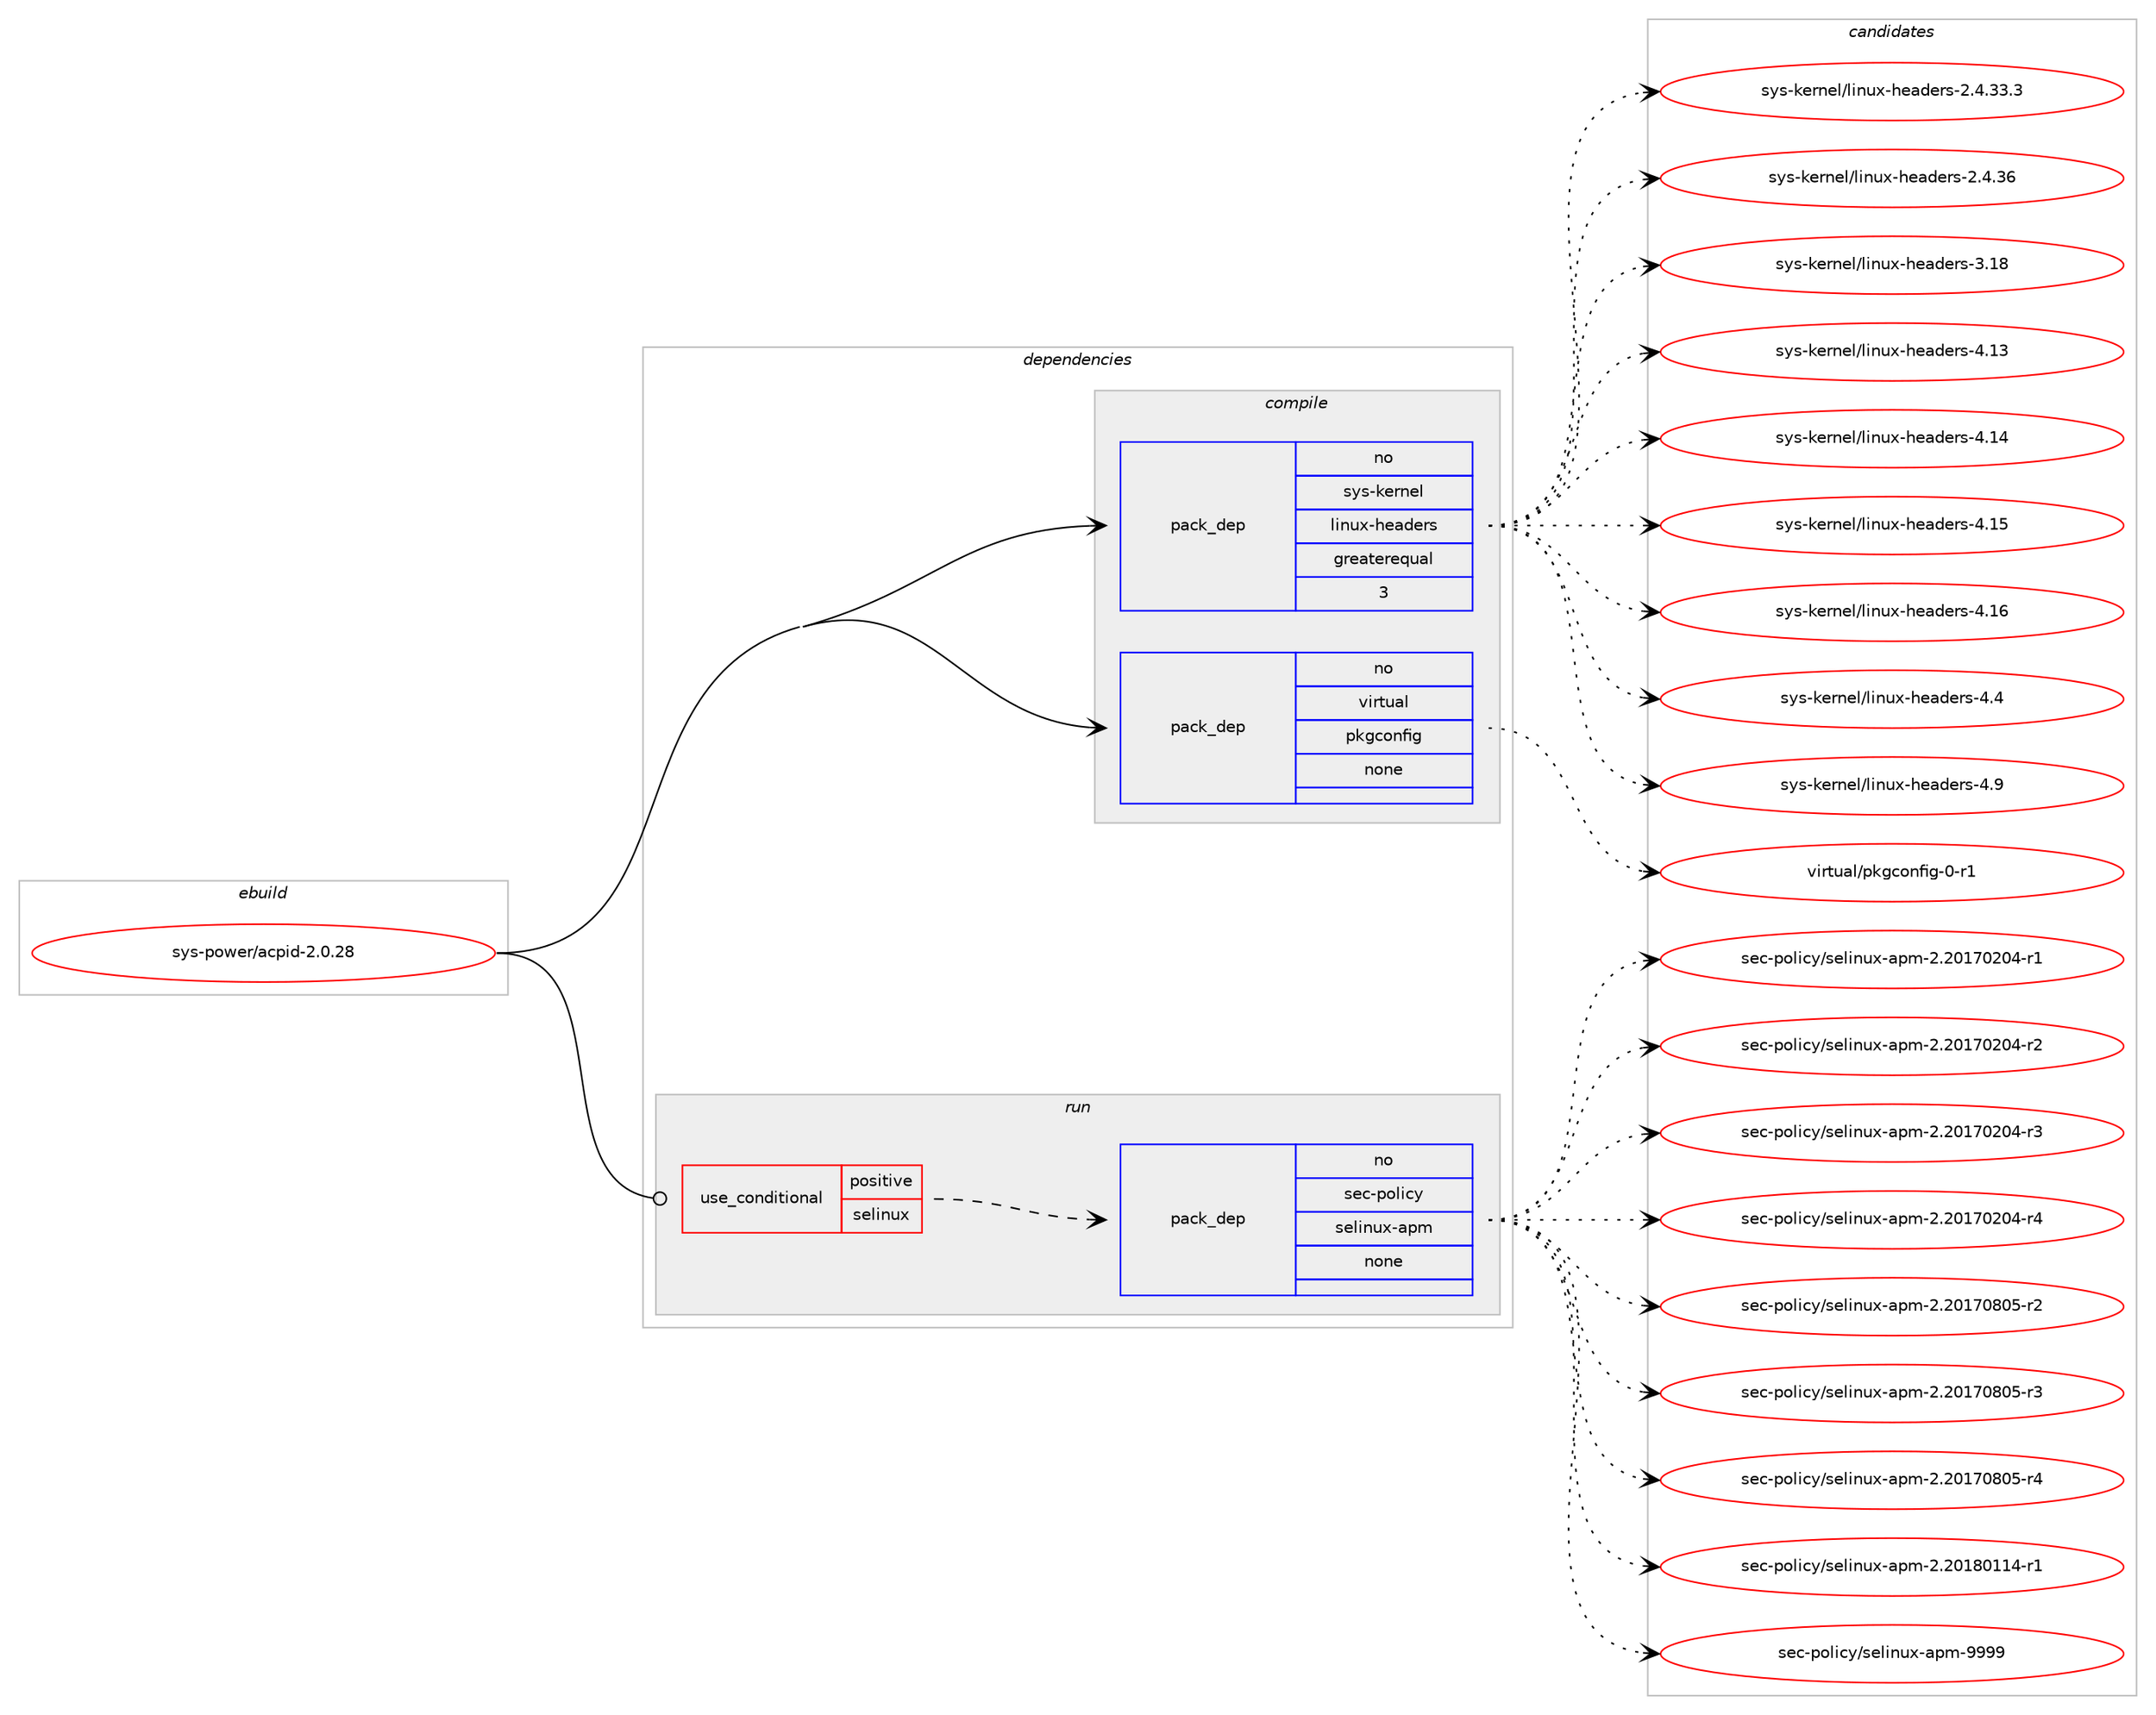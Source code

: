 digraph prolog {

# *************
# Graph options
# *************

newrank=true;
concentrate=true;
compound=true;
graph [rankdir=LR,fontname=Helvetica,fontsize=10,ranksep=1.5];#, ranksep=2.5, nodesep=0.2];
edge  [arrowhead=vee];
node  [fontname=Helvetica,fontsize=10];

# **********
# The ebuild
# **********

subgraph cluster_leftcol {
color=gray;
rank=same;
label=<<i>ebuild</i>>;
id [label="sys-power/acpid-2.0.28", color=red, width=4, href="../sys-power/acpid-2.0.28.svg"];
}

# ****************
# The dependencies
# ****************

subgraph cluster_midcol {
color=gray;
label=<<i>dependencies</i>>;
subgraph cluster_compile {
fillcolor="#eeeeee";
style=filled;
label=<<i>compile</i>>;
subgraph pack6355 {
dependency7197 [label=<<TABLE BORDER="0" CELLBORDER="1" CELLSPACING="0" CELLPADDING="4" WIDTH="220"><TR><TD ROWSPAN="6" CELLPADDING="30">pack_dep</TD></TR><TR><TD WIDTH="110">no</TD></TR><TR><TD>sys-kernel</TD></TR><TR><TD>linux-headers</TD></TR><TR><TD>greaterequal</TD></TR><TR><TD>3</TD></TR></TABLE>>, shape=none, color=blue];
}
id:e -> dependency7197:w [weight=20,style="solid",arrowhead="vee"];
subgraph pack6356 {
dependency7198 [label=<<TABLE BORDER="0" CELLBORDER="1" CELLSPACING="0" CELLPADDING="4" WIDTH="220"><TR><TD ROWSPAN="6" CELLPADDING="30">pack_dep</TD></TR><TR><TD WIDTH="110">no</TD></TR><TR><TD>virtual</TD></TR><TR><TD>pkgconfig</TD></TR><TR><TD>none</TD></TR><TR><TD></TD></TR></TABLE>>, shape=none, color=blue];
}
id:e -> dependency7198:w [weight=20,style="solid",arrowhead="vee"];
}
subgraph cluster_compileandrun {
fillcolor="#eeeeee";
style=filled;
label=<<i>compile and run</i>>;
}
subgraph cluster_run {
fillcolor="#eeeeee";
style=filled;
label=<<i>run</i>>;
subgraph cond770 {
dependency7199 [label=<<TABLE BORDER="0" CELLBORDER="1" CELLSPACING="0" CELLPADDING="4"><TR><TD ROWSPAN="3" CELLPADDING="10">use_conditional</TD></TR><TR><TD>positive</TD></TR><TR><TD>selinux</TD></TR></TABLE>>, shape=none, color=red];
subgraph pack6357 {
dependency7200 [label=<<TABLE BORDER="0" CELLBORDER="1" CELLSPACING="0" CELLPADDING="4" WIDTH="220"><TR><TD ROWSPAN="6" CELLPADDING="30">pack_dep</TD></TR><TR><TD WIDTH="110">no</TD></TR><TR><TD>sec-policy</TD></TR><TR><TD>selinux-apm</TD></TR><TR><TD>none</TD></TR><TR><TD></TD></TR></TABLE>>, shape=none, color=blue];
}
dependency7199:e -> dependency7200:w [weight=20,style="dashed",arrowhead="vee"];
}
id:e -> dependency7199:w [weight=20,style="solid",arrowhead="odot"];
}
}

# **************
# The candidates
# **************

subgraph cluster_choices {
rank=same;
color=gray;
label=<<i>candidates</i>>;

subgraph choice6355 {
color=black;
nodesep=1;
choice11512111545107101114110101108471081051101171204510410197100101114115455046524651514651 [label="sys-kernel/linux-headers-2.4.33.3", color=red, width=4,href="../sys-kernel/linux-headers-2.4.33.3.svg"];
choice1151211154510710111411010110847108105110117120451041019710010111411545504652465154 [label="sys-kernel/linux-headers-2.4.36", color=red, width=4,href="../sys-kernel/linux-headers-2.4.36.svg"];
choice115121115451071011141101011084710810511011712045104101971001011141154551464956 [label="sys-kernel/linux-headers-3.18", color=red, width=4,href="../sys-kernel/linux-headers-3.18.svg"];
choice115121115451071011141101011084710810511011712045104101971001011141154552464951 [label="sys-kernel/linux-headers-4.13", color=red, width=4,href="../sys-kernel/linux-headers-4.13.svg"];
choice115121115451071011141101011084710810511011712045104101971001011141154552464952 [label="sys-kernel/linux-headers-4.14", color=red, width=4,href="../sys-kernel/linux-headers-4.14.svg"];
choice115121115451071011141101011084710810511011712045104101971001011141154552464953 [label="sys-kernel/linux-headers-4.15", color=red, width=4,href="../sys-kernel/linux-headers-4.15.svg"];
choice115121115451071011141101011084710810511011712045104101971001011141154552464954 [label="sys-kernel/linux-headers-4.16", color=red, width=4,href="../sys-kernel/linux-headers-4.16.svg"];
choice1151211154510710111411010110847108105110117120451041019710010111411545524652 [label="sys-kernel/linux-headers-4.4", color=red, width=4,href="../sys-kernel/linux-headers-4.4.svg"];
choice1151211154510710111411010110847108105110117120451041019710010111411545524657 [label="sys-kernel/linux-headers-4.9", color=red, width=4,href="../sys-kernel/linux-headers-4.9.svg"];
dependency7197:e -> choice11512111545107101114110101108471081051101171204510410197100101114115455046524651514651:w [style=dotted,weight="100"];
dependency7197:e -> choice1151211154510710111411010110847108105110117120451041019710010111411545504652465154:w [style=dotted,weight="100"];
dependency7197:e -> choice115121115451071011141101011084710810511011712045104101971001011141154551464956:w [style=dotted,weight="100"];
dependency7197:e -> choice115121115451071011141101011084710810511011712045104101971001011141154552464951:w [style=dotted,weight="100"];
dependency7197:e -> choice115121115451071011141101011084710810511011712045104101971001011141154552464952:w [style=dotted,weight="100"];
dependency7197:e -> choice115121115451071011141101011084710810511011712045104101971001011141154552464953:w [style=dotted,weight="100"];
dependency7197:e -> choice115121115451071011141101011084710810511011712045104101971001011141154552464954:w [style=dotted,weight="100"];
dependency7197:e -> choice1151211154510710111411010110847108105110117120451041019710010111411545524652:w [style=dotted,weight="100"];
dependency7197:e -> choice1151211154510710111411010110847108105110117120451041019710010111411545524657:w [style=dotted,weight="100"];
}
subgraph choice6356 {
color=black;
nodesep=1;
choice11810511411611797108471121071039911111010210510345484511449 [label="virtual/pkgconfig-0-r1", color=red, width=4,href="../virtual/pkgconfig-0-r1.svg"];
dependency7198:e -> choice11810511411611797108471121071039911111010210510345484511449:w [style=dotted,weight="100"];
}
subgraph choice6357 {
color=black;
nodesep=1;
choice11510199451121111081059912147115101108105110117120459711210945504650484955485048524511449 [label="sec-policy/selinux-apm-2.20170204-r1", color=red, width=4,href="../sec-policy/selinux-apm-2.20170204-r1.svg"];
choice11510199451121111081059912147115101108105110117120459711210945504650484955485048524511450 [label="sec-policy/selinux-apm-2.20170204-r2", color=red, width=4,href="../sec-policy/selinux-apm-2.20170204-r2.svg"];
choice11510199451121111081059912147115101108105110117120459711210945504650484955485048524511451 [label="sec-policy/selinux-apm-2.20170204-r3", color=red, width=4,href="../sec-policy/selinux-apm-2.20170204-r3.svg"];
choice11510199451121111081059912147115101108105110117120459711210945504650484955485048524511452 [label="sec-policy/selinux-apm-2.20170204-r4", color=red, width=4,href="../sec-policy/selinux-apm-2.20170204-r4.svg"];
choice11510199451121111081059912147115101108105110117120459711210945504650484955485648534511450 [label="sec-policy/selinux-apm-2.20170805-r2", color=red, width=4,href="../sec-policy/selinux-apm-2.20170805-r2.svg"];
choice11510199451121111081059912147115101108105110117120459711210945504650484955485648534511451 [label="sec-policy/selinux-apm-2.20170805-r3", color=red, width=4,href="../sec-policy/selinux-apm-2.20170805-r3.svg"];
choice11510199451121111081059912147115101108105110117120459711210945504650484955485648534511452 [label="sec-policy/selinux-apm-2.20170805-r4", color=red, width=4,href="../sec-policy/selinux-apm-2.20170805-r4.svg"];
choice11510199451121111081059912147115101108105110117120459711210945504650484956484949524511449 [label="sec-policy/selinux-apm-2.20180114-r1", color=red, width=4,href="../sec-policy/selinux-apm-2.20180114-r1.svg"];
choice1151019945112111108105991214711510110810511011712045971121094557575757 [label="sec-policy/selinux-apm-9999", color=red, width=4,href="../sec-policy/selinux-apm-9999.svg"];
dependency7200:e -> choice11510199451121111081059912147115101108105110117120459711210945504650484955485048524511449:w [style=dotted,weight="100"];
dependency7200:e -> choice11510199451121111081059912147115101108105110117120459711210945504650484955485048524511450:w [style=dotted,weight="100"];
dependency7200:e -> choice11510199451121111081059912147115101108105110117120459711210945504650484955485048524511451:w [style=dotted,weight="100"];
dependency7200:e -> choice11510199451121111081059912147115101108105110117120459711210945504650484955485048524511452:w [style=dotted,weight="100"];
dependency7200:e -> choice11510199451121111081059912147115101108105110117120459711210945504650484955485648534511450:w [style=dotted,weight="100"];
dependency7200:e -> choice11510199451121111081059912147115101108105110117120459711210945504650484955485648534511451:w [style=dotted,weight="100"];
dependency7200:e -> choice11510199451121111081059912147115101108105110117120459711210945504650484955485648534511452:w [style=dotted,weight="100"];
dependency7200:e -> choice11510199451121111081059912147115101108105110117120459711210945504650484956484949524511449:w [style=dotted,weight="100"];
dependency7200:e -> choice1151019945112111108105991214711510110810511011712045971121094557575757:w [style=dotted,weight="100"];
}
}

}
